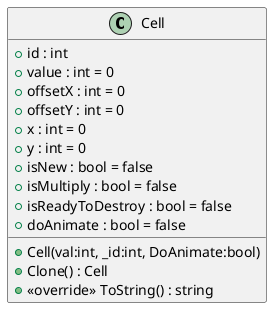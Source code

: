 @startuml
class Cell {
    + id : int
    + value : int = 0
    + offsetX : int = 0
    + offsetY : int = 0
    + x : int = 0
    + y : int = 0
    + isNew : bool = false
    + isMultiply : bool = false
    + isReadyToDestroy : bool = false
    + doAnimate : bool = false
    + Cell(val:int, _id:int, DoAnimate:bool)
    + Clone() : Cell
    + <<override>> ToString() : string
}
@enduml
